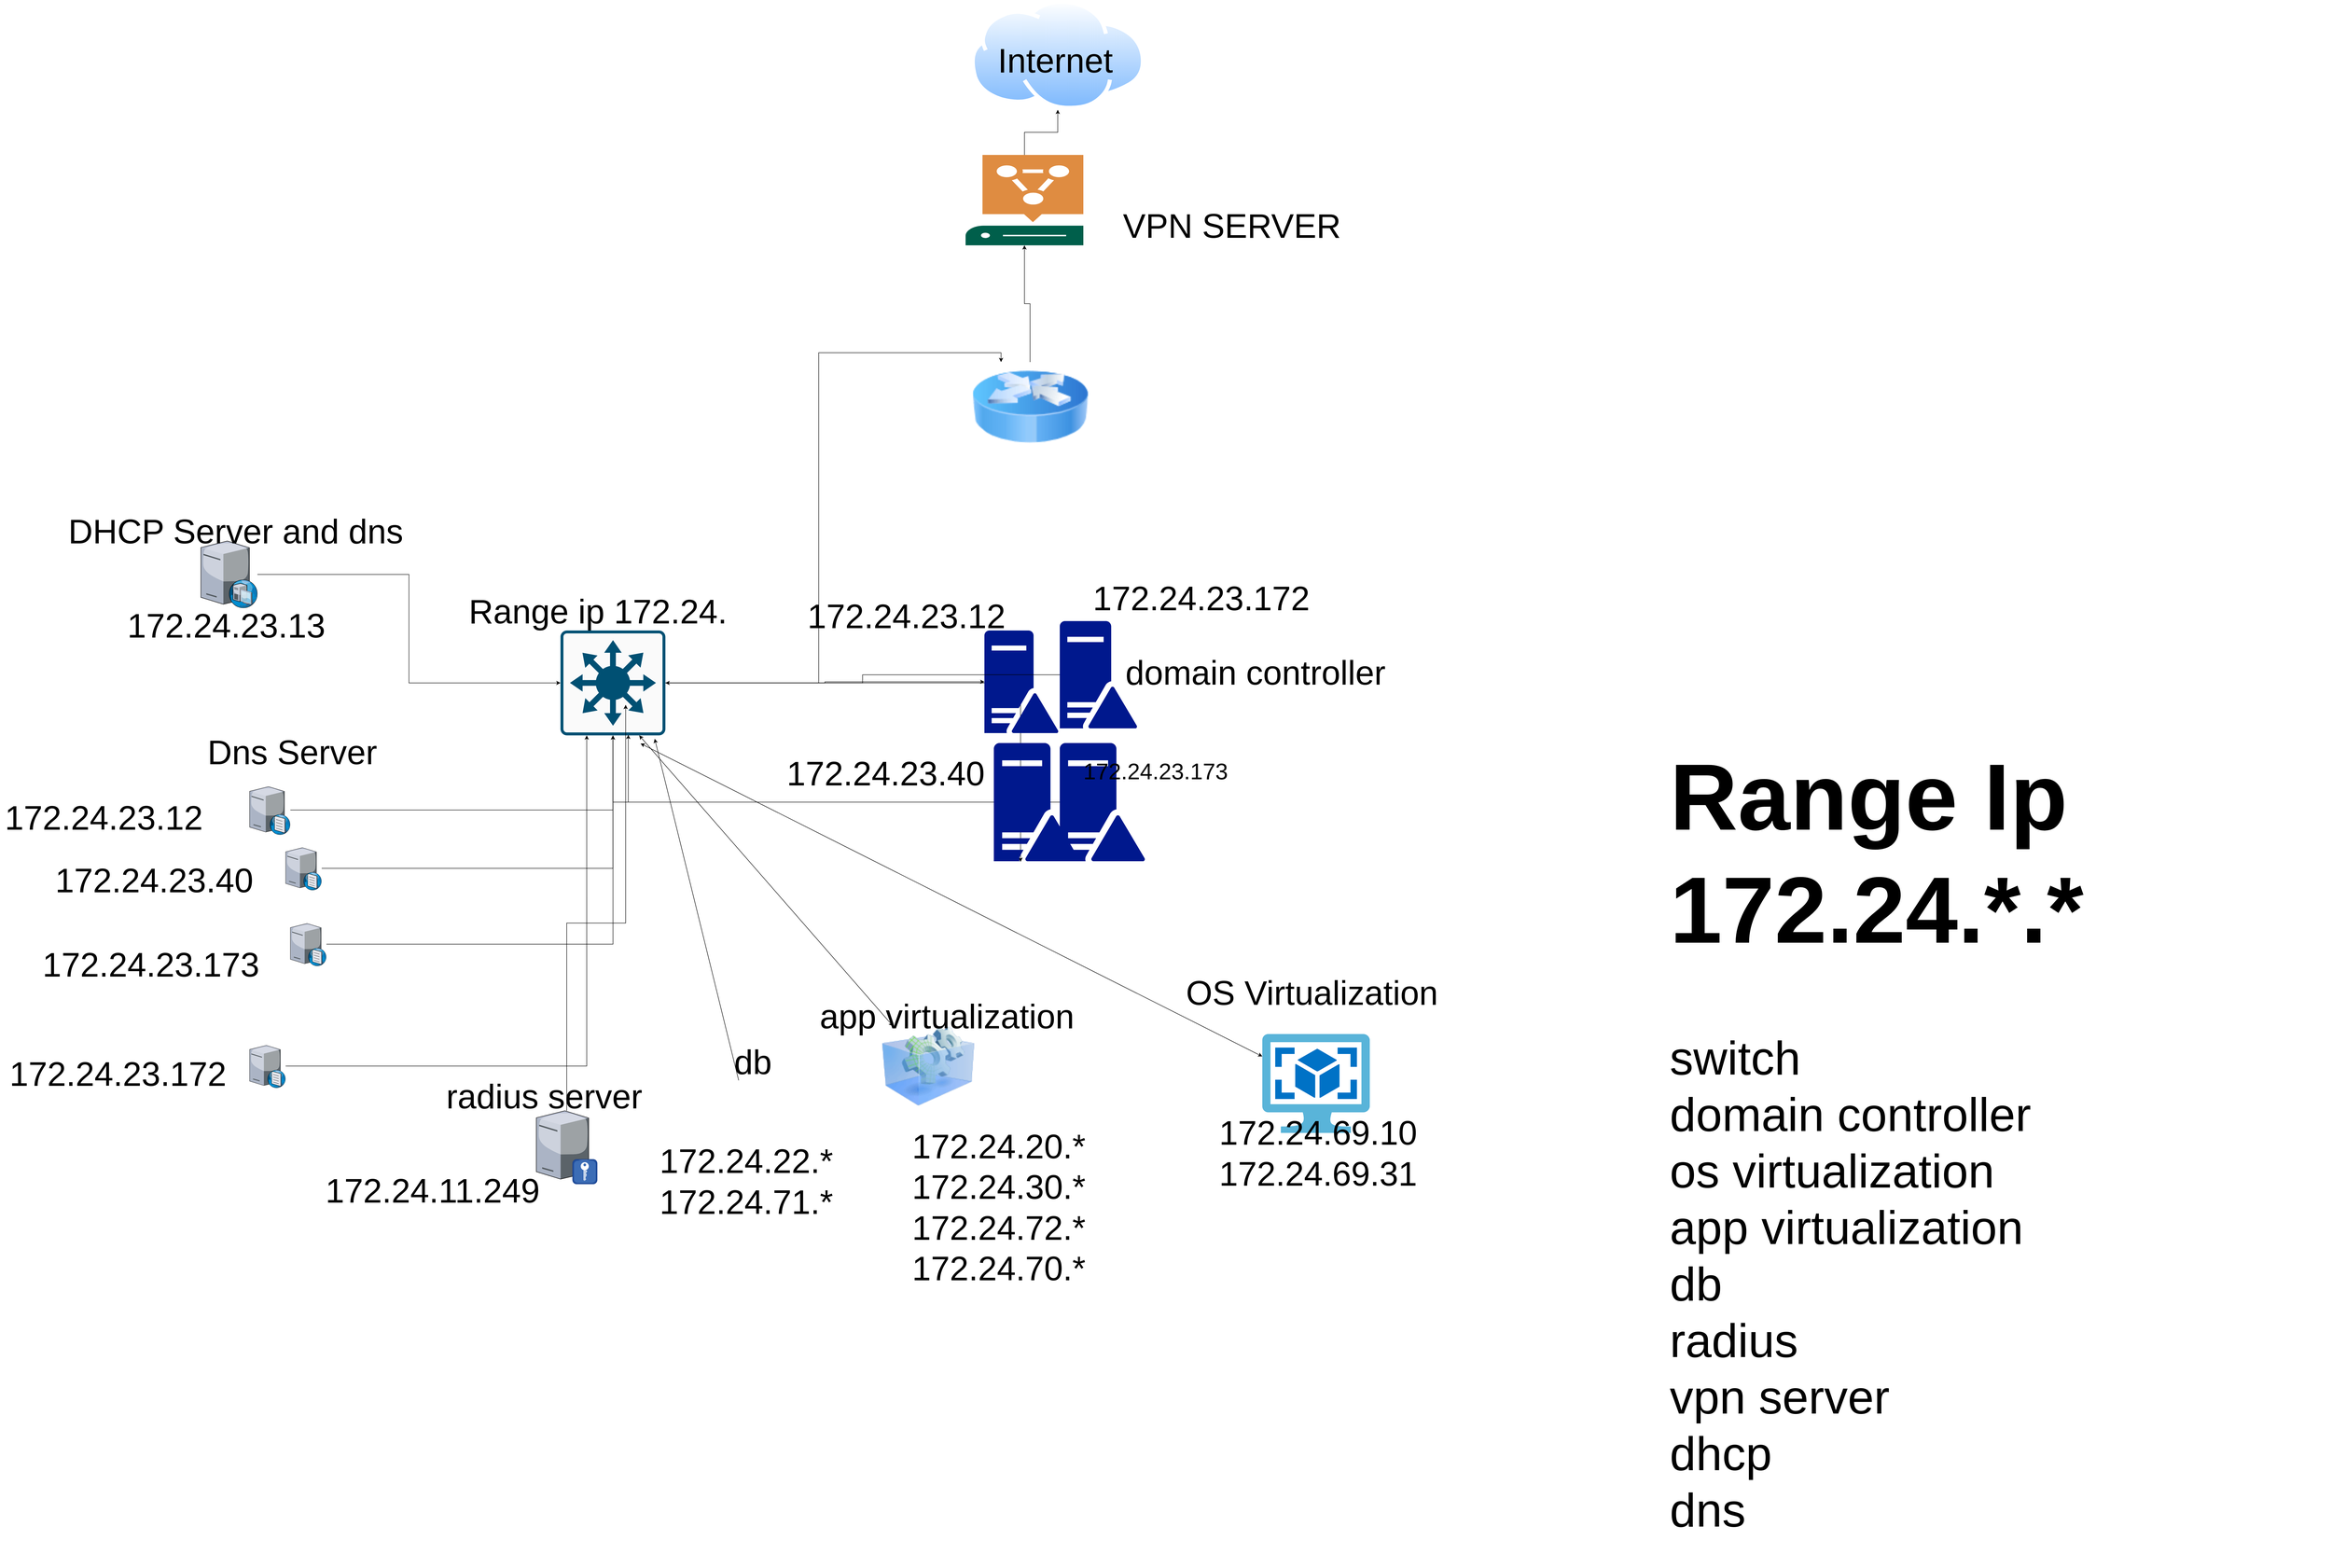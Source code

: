 <mxfile version="15.2.9" type="github">
  <diagram id="l8hXMBHkgcEJcSW0mbfh" name="Page-1">
    <mxGraphModel dx="5509" dy="1298" grid="1" gridSize="10" guides="1" tooltips="1" connect="1" arrows="1" fold="1" page="1" pageScale="1" pageWidth="1169" pageHeight="827" math="0" shadow="0">
      <root>
        <mxCell id="0" />
        <mxCell id="1" parent="0" />
        <mxCell id="v-oxT2buTYklCNRCgCxq-1" value="" style="aspect=fixed;perimeter=ellipsePerimeter;html=1;align=center;shadow=0;dashed=0;spacingTop=3;image;image=img/lib/active_directory/internet_cloud.svg;" vertex="1" parent="1">
          <mxGeometry x="1680.72" y="1421" width="370" height="233.1" as="geometry" />
        </mxCell>
        <mxCell id="v-oxT2buTYklCNRCgCxq-2" value="&lt;font style=&quot;font-size: 72px&quot;&gt;Internet&lt;/font&gt;" style="text;html=1;align=center;verticalAlign=middle;resizable=0;points=[];autosize=1;strokeColor=none;fillColor=none;" vertex="1" parent="1">
          <mxGeometry x="1730" y="1530" width="260" height="40" as="geometry" />
        </mxCell>
        <mxCell id="v-oxT2buTYklCNRCgCxq-72" style="edgeStyle=orthogonalEdgeStyle;rounded=0;orthogonalLoop=1;jettySize=auto;html=1;entryX=0.5;entryY=1;entryDx=0;entryDy=0;" edge="1" parent="1" source="v-oxT2buTYklCNRCgCxq-3" target="v-oxT2buTYklCNRCgCxq-1">
          <mxGeometry relative="1" as="geometry" />
        </mxCell>
        <mxCell id="v-oxT2buTYklCNRCgCxq-3" value="" style="sketch=0;pointerEvents=1;shadow=0;dashed=0;html=1;strokeColor=none;fillColor=#005F4B;labelPosition=center;verticalLabelPosition=bottom;verticalAlign=top;align=center;outlineConnect=0;shape=mxgraph.veeam2.vpn_server;" vertex="1" parent="1">
          <mxGeometry x="1670" y="1750" width="250" height="192" as="geometry" />
        </mxCell>
        <mxCell id="v-oxT2buTYklCNRCgCxq-4" value="&lt;font style=&quot;font-size: 72px&quot;&gt;VPN SERVER&lt;/font&gt;" style="text;html=1;align=center;verticalAlign=middle;resizable=0;points=[];autosize=1;strokeColor=none;fillColor=none;" vertex="1" parent="1">
          <mxGeometry x="1995" y="1881" width="480" height="40" as="geometry" />
        </mxCell>
        <mxCell id="v-oxT2buTYklCNRCgCxq-15" style="edgeStyle=orthogonalEdgeStyle;rounded=0;orthogonalLoop=1;jettySize=auto;html=1;" edge="1" parent="1" source="v-oxT2buTYklCNRCgCxq-5" target="v-oxT2buTYklCNRCgCxq-9">
          <mxGeometry relative="1" as="geometry" />
        </mxCell>
        <mxCell id="v-oxT2buTYklCNRCgCxq-16" style="edgeStyle=orthogonalEdgeStyle;rounded=0;orthogonalLoop=1;jettySize=auto;html=1;entryX=0.314;entryY=1.005;entryDx=0;entryDy=0;entryPerimeter=0;" edge="1" parent="1" source="v-oxT2buTYklCNRCgCxq-5" target="v-oxT2buTYklCNRCgCxq-12">
          <mxGeometry relative="1" as="geometry" />
        </mxCell>
        <mxCell id="v-oxT2buTYklCNRCgCxq-73" style="edgeStyle=orthogonalEdgeStyle;rounded=0;orthogonalLoop=1;jettySize=auto;html=1;entryX=0.25;entryY=0;entryDx=0;entryDy=0;" edge="1" parent="1" source="v-oxT2buTYklCNRCgCxq-5" target="v-oxT2buTYklCNRCgCxq-54">
          <mxGeometry relative="1" as="geometry" />
        </mxCell>
        <mxCell id="v-oxT2buTYklCNRCgCxq-5" value="" style="sketch=0;points=[[0.015,0.015,0],[0.985,0.015,0],[0.985,0.985,0],[0.015,0.985,0],[0.25,0,0],[0.5,0,0],[0.75,0,0],[1,0.25,0],[1,0.5,0],[1,0.75,0],[0.75,1,0],[0.5,1,0],[0.25,1,0],[0,0.75,0],[0,0.5,0],[0,0.25,0]];verticalLabelPosition=bottom;html=1;verticalAlign=top;aspect=fixed;align=center;pointerEvents=1;shape=mxgraph.cisco19.rect;prIcon=l3_switch;fillColor=#FAFAFA;strokeColor=#005073;" vertex="1" parent="1">
          <mxGeometry x="810" y="2760" width="222.7" height="222.7" as="geometry" />
        </mxCell>
        <mxCell id="v-oxT2buTYklCNRCgCxq-62" style="edgeStyle=orthogonalEdgeStyle;rounded=0;orthogonalLoop=1;jettySize=auto;html=1;entryX=0;entryY=0.5;entryDx=0;entryDy=0;entryPerimeter=0;" edge="1" parent="1" source="v-oxT2buTYklCNRCgCxq-6" target="v-oxT2buTYklCNRCgCxq-5">
          <mxGeometry relative="1" as="geometry" />
        </mxCell>
        <mxCell id="v-oxT2buTYklCNRCgCxq-6" value="" style="verticalLabelPosition=bottom;sketch=0;aspect=fixed;html=1;verticalAlign=top;strokeColor=none;align=center;outlineConnect=0;shape=mxgraph.citrix.dhcp_server;" vertex="1" parent="1">
          <mxGeometry x="46.5" y="2570" width="120" height="142.1" as="geometry" />
        </mxCell>
        <mxCell id="v-oxT2buTYklCNRCgCxq-8" value="&lt;font style=&quot;font-size: 72px&quot;&gt;DHCP Server and dns&lt;/font&gt;" style="text;html=1;align=center;verticalAlign=middle;resizable=0;points=[];autosize=1;strokeColor=none;fillColor=none;" vertex="1" parent="1">
          <mxGeometry x="-245" y="2530" width="730" height="40" as="geometry" />
        </mxCell>
        <mxCell id="v-oxT2buTYklCNRCgCxq-9" value="" style="sketch=0;aspect=fixed;pointerEvents=1;shadow=0;dashed=0;html=1;strokeColor=none;labelPosition=center;verticalLabelPosition=bottom;verticalAlign=top;align=center;fillColor=#00188D;shape=mxgraph.mscae.enterprise.domain_controller" vertex="1" parent="1">
          <mxGeometry x="1710" y="2760" width="156.88" height="217.89" as="geometry" />
        </mxCell>
        <mxCell id="v-oxT2buTYklCNRCgCxq-78" style="edgeStyle=orthogonalEdgeStyle;rounded=0;orthogonalLoop=1;jettySize=auto;html=1;entryX=0.646;entryY=0.994;entryDx=0;entryDy=0;entryPerimeter=0;" edge="1" parent="1" source="v-oxT2buTYklCNRCgCxq-10" target="v-oxT2buTYklCNRCgCxq-5">
          <mxGeometry relative="1" as="geometry" />
        </mxCell>
        <mxCell id="v-oxT2buTYklCNRCgCxq-10" value="" style="sketch=0;aspect=fixed;pointerEvents=1;shadow=0;dashed=0;html=1;strokeColor=none;labelPosition=center;verticalLabelPosition=bottom;verticalAlign=top;align=center;fillColor=#00188D;shape=mxgraph.mscae.enterprise.domain_controller" vertex="1" parent="1">
          <mxGeometry x="1870" y="2999" width="180.72" height="251" as="geometry" />
        </mxCell>
        <mxCell id="v-oxT2buTYklCNRCgCxq-79" style="edgeStyle=orthogonalEdgeStyle;rounded=0;orthogonalLoop=1;jettySize=auto;html=1;" edge="1" parent="1" source="v-oxT2buTYklCNRCgCxq-11" target="v-oxT2buTYklCNRCgCxq-5">
          <mxGeometry relative="1" as="geometry" />
        </mxCell>
        <mxCell id="v-oxT2buTYklCNRCgCxq-11" value="" style="sketch=0;aspect=fixed;pointerEvents=1;shadow=0;dashed=0;html=1;strokeColor=none;labelPosition=center;verticalLabelPosition=bottom;verticalAlign=top;align=center;fillColor=#00188D;shape=mxgraph.mscae.enterprise.domain_controller" vertex="1" parent="1">
          <mxGeometry x="1870" y="2740" width="164.08" height="227.89" as="geometry" />
        </mxCell>
        <mxCell id="v-oxT2buTYklCNRCgCxq-77" style="edgeStyle=orthogonalEdgeStyle;rounded=0;orthogonalLoop=1;jettySize=auto;html=1;" edge="1" parent="1" source="v-oxT2buTYklCNRCgCxq-12" target="v-oxT2buTYklCNRCgCxq-5">
          <mxGeometry relative="1" as="geometry" />
        </mxCell>
        <mxCell id="v-oxT2buTYklCNRCgCxq-12" value="" style="sketch=0;aspect=fixed;pointerEvents=1;shadow=0;dashed=0;html=1;strokeColor=none;labelPosition=center;verticalLabelPosition=bottom;verticalAlign=top;align=center;fillColor=#00188D;shape=mxgraph.mscae.enterprise.domain_controller" vertex="1" parent="1">
          <mxGeometry x="1730" y="2999" width="180.72" height="251" as="geometry" />
        </mxCell>
        <mxCell id="v-oxT2buTYklCNRCgCxq-14" value="&lt;font style=&quot;font-size: 72px&quot;&gt;172.24.23.13&lt;/font&gt;" style="text;html=1;align=center;verticalAlign=middle;resizable=0;points=[];autosize=1;strokeColor=none;fillColor=none;" vertex="1" parent="1">
          <mxGeometry x="-120" y="2730" width="440" height="40" as="geometry" />
        </mxCell>
        <mxCell id="v-oxT2buTYklCNRCgCxq-21" value="&lt;font style=&quot;font-size: 72px&quot;&gt;172.24.23.172&lt;/font&gt;" style="text;html=1;align=center;verticalAlign=middle;resizable=0;points=[];autosize=1;strokeColor=none;fillColor=none;" vertex="1" parent="1">
          <mxGeometry x="1930" y="2672.1" width="480" height="40" as="geometry" />
        </mxCell>
        <mxCell id="v-oxT2buTYklCNRCgCxq-22" value="&lt;font style=&quot;font-size: 48px&quot;&gt;172.24.23.173&lt;/font&gt;" style="text;html=1;align=center;verticalAlign=middle;resizable=0;points=[];autosize=1;strokeColor=none;fillColor=none;" vertex="1" parent="1">
          <mxGeometry x="1913" y="3044" width="320" height="30" as="geometry" />
        </mxCell>
        <mxCell id="v-oxT2buTYklCNRCgCxq-24" value="&lt;font style=&quot;font-size: 72px&quot;&gt;172.24.23.12&lt;/font&gt;" style="text;html=1;align=center;verticalAlign=middle;resizable=0;points=[];autosize=1;strokeColor=none;fillColor=none;" vertex="1" parent="1">
          <mxGeometry x="1323.7" y="2710" width="440" height="40" as="geometry" />
        </mxCell>
        <mxCell id="v-oxT2buTYklCNRCgCxq-25" value="&lt;font style=&quot;font-size: 72px&quot;&gt;domain controller&lt;/font&gt;" style="text;html=1;align=center;verticalAlign=middle;resizable=0;points=[];autosize=1;strokeColor=none;fillColor=none;" vertex="1" parent="1">
          <mxGeometry x="2000" y="2830" width="570" height="40" as="geometry" />
        </mxCell>
        <mxCell id="v-oxT2buTYklCNRCgCxq-39" style="edgeStyle=orthogonalEdgeStyle;rounded=0;orthogonalLoop=1;jettySize=auto;html=1;" edge="1" parent="1" source="v-oxT2buTYklCNRCgCxq-26" target="v-oxT2buTYklCNRCgCxq-5">
          <mxGeometry relative="1" as="geometry" />
        </mxCell>
        <mxCell id="v-oxT2buTYklCNRCgCxq-26" value="" style="verticalLabelPosition=bottom;sketch=0;aspect=fixed;html=1;verticalAlign=top;strokeColor=none;align=center;outlineConnect=0;shape=mxgraph.citrix.dns_server;" vertex="1" parent="1">
          <mxGeometry x="226.5" y="3218.89" width="76.5" height="92.5" as="geometry" />
        </mxCell>
        <mxCell id="v-oxT2buTYklCNRCgCxq-40" style="edgeStyle=orthogonalEdgeStyle;rounded=0;orthogonalLoop=1;jettySize=auto;html=1;" edge="1" parent="1" source="v-oxT2buTYklCNRCgCxq-27" target="v-oxT2buTYklCNRCgCxq-5">
          <mxGeometry relative="1" as="geometry" />
        </mxCell>
        <mxCell id="v-oxT2buTYklCNRCgCxq-27" value="" style="verticalLabelPosition=bottom;sketch=0;aspect=fixed;html=1;verticalAlign=top;strokeColor=none;align=center;outlineConnect=0;shape=mxgraph.citrix.dns_server;" vertex="1" parent="1">
          <mxGeometry x="150" y="3089" width="86.5" height="104.59" as="geometry" />
        </mxCell>
        <mxCell id="v-oxT2buTYklCNRCgCxq-38" style="edgeStyle=orthogonalEdgeStyle;rounded=0;orthogonalLoop=1;jettySize=auto;html=1;entryX=0.5;entryY=1;entryDx=0;entryDy=0;entryPerimeter=0;" edge="1" parent="1" source="v-oxT2buTYklCNRCgCxq-28" target="v-oxT2buTYklCNRCgCxq-5">
          <mxGeometry relative="1" as="geometry" />
        </mxCell>
        <mxCell id="v-oxT2buTYklCNRCgCxq-28" value="" style="verticalLabelPosition=bottom;sketch=0;aspect=fixed;html=1;verticalAlign=top;strokeColor=none;align=center;outlineConnect=0;shape=mxgraph.citrix.dns_server;" vertex="1" parent="1">
          <mxGeometry x="236.5" y="3379.89" width="76.5" height="92.5" as="geometry" />
        </mxCell>
        <mxCell id="v-oxT2buTYklCNRCgCxq-37" style="edgeStyle=orthogonalEdgeStyle;rounded=0;orthogonalLoop=1;jettySize=auto;html=1;entryX=0.25;entryY=1;entryDx=0;entryDy=0;entryPerimeter=0;" edge="1" parent="1" source="v-oxT2buTYklCNRCgCxq-30" target="v-oxT2buTYklCNRCgCxq-5">
          <mxGeometry relative="1" as="geometry" />
        </mxCell>
        <mxCell id="v-oxT2buTYklCNRCgCxq-30" value="" style="verticalLabelPosition=bottom;sketch=0;aspect=fixed;html=1;verticalAlign=top;strokeColor=none;align=center;outlineConnect=0;shape=mxgraph.citrix.dns_server;" vertex="1" parent="1">
          <mxGeometry x="150" y="3638.75" width="76.5" height="92.5" as="geometry" />
        </mxCell>
        <mxCell id="v-oxT2buTYklCNRCgCxq-32" value="&lt;font style=&quot;font-size: 72px&quot;&gt;172.24.23.172&lt;/font&gt;" style="text;html=1;align=center;verticalAlign=middle;resizable=0;points=[];autosize=1;strokeColor=none;fillColor=none;" vertex="1" parent="1">
          <mxGeometry x="-370" y="3682.0" width="480" height="40" as="geometry" />
        </mxCell>
        <mxCell id="v-oxT2buTYklCNRCgCxq-33" value="&lt;font style=&quot;font-size: 72px&quot;&gt;172.24.23.173&lt;/font&gt;" style="text;html=1;align=center;verticalAlign=middle;resizable=0;points=[];autosize=1;strokeColor=none;fillColor=none;" vertex="1" parent="1">
          <mxGeometry x="-300" y="3449.89" width="480" height="40" as="geometry" />
        </mxCell>
        <mxCell id="v-oxT2buTYklCNRCgCxq-34" value="&lt;font style=&quot;font-size: 72px&quot;&gt;172.24.23.40&lt;/font&gt;" style="text;html=1;align=center;verticalAlign=middle;resizable=0;points=[];autosize=1;strokeColor=none;fillColor=none;" vertex="1" parent="1">
          <mxGeometry x="-273.5" y="3271.39" width="440" height="40" as="geometry" />
        </mxCell>
        <mxCell id="v-oxT2buTYklCNRCgCxq-35" value="&lt;font style=&quot;font-size: 72px&quot;&gt;172.24.23.12&lt;/font&gt;" style="text;html=1;align=center;verticalAlign=middle;resizable=0;points=[];autosize=1;strokeColor=none;fillColor=none;" vertex="1" parent="1">
          <mxGeometry x="-380" y="3137.89" width="440" height="40" as="geometry" />
        </mxCell>
        <mxCell id="v-oxT2buTYklCNRCgCxq-42" value="&lt;font style=&quot;font-size: 72px&quot;&gt;&lt;font&gt;Dns &lt;/font&gt;&lt;font&gt;Server&lt;/font&gt;&lt;/font&gt;" style="text;html=1;align=center;verticalAlign=middle;resizable=0;points=[];autosize=1;strokeColor=none;fillColor=none;" vertex="1" parent="1">
          <mxGeometry x="50" y="2999" width="380" height="40" as="geometry" />
        </mxCell>
        <mxCell id="v-oxT2buTYklCNRCgCxq-43" value="" style="sketch=0;aspect=fixed;html=1;points=[];align=center;image;fontSize=12;image=img/lib/mscae/OS_Images_Classic.svg;" vertex="1" parent="1">
          <mxGeometry x="2300" y="3617" width="228.26" height="210" as="geometry" />
        </mxCell>
        <mxCell id="v-oxT2buTYklCNRCgCxq-44" value="&lt;font&gt;&lt;font style=&quot;font-size: 72px&quot;&gt;172.24.69.10&lt;br&gt;172.24.69.31&lt;/font&gt;&lt;br&gt;&lt;/font&gt;" style="text;html=1;align=center;verticalAlign=middle;resizable=0;points=[];autosize=1;strokeColor=none;fillColor=none;" vertex="1" parent="1">
          <mxGeometry x="2198" y="3830.0" width="440" height="80" as="geometry" />
        </mxCell>
        <mxCell id="v-oxT2buTYklCNRCgCxq-45" value="&lt;font style=&quot;font-size: 72px&quot;&gt;OS Virtualization&lt;/font&gt;" style="text;html=1;align=center;verticalAlign=middle;resizable=0;points=[];autosize=1;strokeColor=none;fillColor=none;" vertex="1" parent="1">
          <mxGeometry x="2130" y="3510" width="550" height="40" as="geometry" />
        </mxCell>
        <mxCell id="v-oxT2buTYklCNRCgCxq-46" value="" style="shape=image;html=1;verticalAlign=top;verticalLabelPosition=bottom;labelBackgroundColor=#ffffff;imageAspect=0;aspect=fixed;image=https://cdn2.iconfinder.com/data/icons/whcompare-isometric-web-hosting-servers/50/database-cache-128.png" vertex="1" parent="1">
          <mxGeometry x="1140" y="3715.38" width="128" height="128" as="geometry" />
        </mxCell>
        <mxCell id="v-oxT2buTYklCNRCgCxq-47" value="&lt;font style=&quot;font-size: 72px&quot;&gt;172.24.22.*&lt;br&gt;172.24.71.*&lt;/font&gt;" style="text;html=1;align=center;verticalAlign=middle;resizable=0;points=[];autosize=1;strokeColor=none;fillColor=none;" vertex="1" parent="1">
          <mxGeometry x="1014" y="3890" width="380" height="80" as="geometry" />
        </mxCell>
        <mxCell id="v-oxT2buTYklCNRCgCxq-48" value="" style="image;html=1;image=img/lib/clip_art/computers/Virtual_Application_128x128.png" vertex="1" parent="1">
          <mxGeometry x="1470" y="3600" width="240" height="170" as="geometry" />
        </mxCell>
        <mxCell id="v-oxT2buTYklCNRCgCxq-49" value="&lt;font style=&quot;font-size: 72px&quot;&gt;db&lt;/font&gt;" style="text;html=1;align=center;verticalAlign=middle;resizable=0;points=[];autosize=1;strokeColor=none;fillColor=none;" vertex="1" parent="1">
          <mxGeometry x="1168" y="3656.63" width="100" height="40" as="geometry" />
        </mxCell>
        <mxCell id="v-oxT2buTYklCNRCgCxq-50" value="&lt;font&gt;&lt;font style=&quot;font-size: 72px&quot;&gt;172.24.20.*&lt;br&gt;172.24.30.*&lt;br&gt;172.24.72.*&lt;br&gt;172.24.70.*&lt;/font&gt;&lt;br&gt;&lt;/font&gt;" style="text;html=1;align=center;verticalAlign=middle;resizable=0;points=[];autosize=1;strokeColor=none;fillColor=none;" vertex="1" parent="1">
          <mxGeometry x="1550" y="3910" width="380" height="150" as="geometry" />
        </mxCell>
        <mxCell id="v-oxT2buTYklCNRCgCxq-64" style="edgeStyle=orthogonalEdgeStyle;rounded=0;orthogonalLoop=1;jettySize=auto;html=1;entryX=0.621;entryY=0.709;entryDx=0;entryDy=0;entryPerimeter=0;" edge="1" parent="1" source="v-oxT2buTYklCNRCgCxq-51" target="v-oxT2buTYklCNRCgCxq-5">
          <mxGeometry relative="1" as="geometry" />
        </mxCell>
        <mxCell id="v-oxT2buTYklCNRCgCxq-51" value="" style="verticalLabelPosition=bottom;sketch=0;aspect=fixed;html=1;verticalAlign=top;strokeColor=none;align=center;outlineConnect=0;shape=mxgraph.citrix.radius_server;" vertex="1" parent="1">
          <mxGeometry x="758.69" y="3780" width="129.01" height="155.5" as="geometry" />
        </mxCell>
        <mxCell id="v-oxT2buTYklCNRCgCxq-52" value="&lt;font style=&quot;font-size: 72px&quot;&gt;radius server&lt;/font&gt;" style="text;html=1;align=center;verticalAlign=middle;resizable=0;points=[];autosize=1;strokeColor=none;fillColor=none;" vertex="1" parent="1">
          <mxGeometry x="560" y="3730" width="430" height="40" as="geometry" />
        </mxCell>
        <mxCell id="v-oxT2buTYklCNRCgCxq-53" value="&lt;font style=&quot;font-size: 72px&quot;&gt;172.24.11.249&lt;/font&gt;" style="text;html=1;align=center;verticalAlign=middle;resizable=0;points=[];autosize=1;strokeColor=none;fillColor=none;" vertex="1" parent="1">
          <mxGeometry x="303.0" y="3930" width="470" height="40" as="geometry" />
        </mxCell>
        <mxCell id="v-oxT2buTYklCNRCgCxq-56" style="edgeStyle=orthogonalEdgeStyle;rounded=0;orthogonalLoop=1;jettySize=auto;html=1;" edge="1" parent="1" source="v-oxT2buTYklCNRCgCxq-54" target="v-oxT2buTYklCNRCgCxq-3">
          <mxGeometry relative="1" as="geometry" />
        </mxCell>
        <mxCell id="v-oxT2buTYklCNRCgCxq-54" value="" style="image;html=1;image=img/lib/clip_art/networking/Router_Icon_128x128.png" vertex="1" parent="1">
          <mxGeometry x="1683.7" y="2190" width="246.3" height="190" as="geometry" />
        </mxCell>
        <mxCell id="v-oxT2buTYklCNRCgCxq-67" value="" style="endArrow=classic;html=1;" edge="1" parent="1" source="v-oxT2buTYklCNRCgCxq-46">
          <mxGeometry width="50" height="50" relative="1" as="geometry">
            <mxPoint x="1520" y="3680" as="sourcePoint" />
            <mxPoint x="1010" y="2990" as="targetPoint" />
          </mxGeometry>
        </mxCell>
        <mxCell id="v-oxT2buTYklCNRCgCxq-68" value="" style="endArrow=classic;startArrow=classic;html=1;entryX=0.75;entryY=1;entryDx=0;entryDy=0;entryPerimeter=0;" edge="1" parent="1" source="v-oxT2buTYklCNRCgCxq-48" target="v-oxT2buTYklCNRCgCxq-5">
          <mxGeometry width="50" height="50" relative="1" as="geometry">
            <mxPoint x="1530" y="3440" as="sourcePoint" />
            <mxPoint x="1580" y="3390" as="targetPoint" />
          </mxGeometry>
        </mxCell>
        <mxCell id="v-oxT2buTYklCNRCgCxq-69" value="&lt;font style=&quot;font-size: 72px&quot;&gt;&lt;font&gt;app virtu&lt;/font&gt;&lt;font&gt;alization&lt;/font&gt;&lt;/font&gt;" style="text;html=1;align=center;verticalAlign=middle;resizable=0;points=[];autosize=1;strokeColor=none;fillColor=none;" vertex="1" parent="1">
          <mxGeometry x="1350" y="3560" width="560" height="40" as="geometry" />
        </mxCell>
        <mxCell id="v-oxT2buTYklCNRCgCxq-70" value="" style="endArrow=classic;startArrow=classic;html=1;" edge="1" parent="1" source="v-oxT2buTYklCNRCgCxq-43">
          <mxGeometry width="50" height="50" relative="1" as="geometry">
            <mxPoint x="1670" y="3350" as="sourcePoint" />
            <mxPoint x="980" y="3000" as="targetPoint" />
          </mxGeometry>
        </mxCell>
        <mxCell id="v-oxT2buTYklCNRCgCxq-23" value="&lt;font style=&quot;font-size: 72px&quot;&gt;172.24.23.40&lt;/font&gt;" style="text;html=1;align=center;verticalAlign=middle;resizable=0;points=[];autosize=1;strokeColor=none;fillColor=none;" vertex="1" parent="1">
          <mxGeometry x="1280" y="3044" width="440" height="40" as="geometry" />
        </mxCell>
        <mxCell id="v-oxT2buTYklCNRCgCxq-74" value="&lt;font style=&quot;font-size: 72px&quot;&gt;Range ip 172.24.&lt;/font&gt;" style="text;html=1;align=center;verticalAlign=middle;resizable=0;points=[];autosize=1;strokeColor=none;fillColor=none;" vertex="1" parent="1">
          <mxGeometry x="609" y="2700" width="560" height="40" as="geometry" />
        </mxCell>
        <mxCell id="v-oxT2buTYklCNRCgCxq-75" value="&lt;font&gt;&lt;font style=&quot;font-size: 72px&quot;&gt;&lt;br&gt;&lt;/font&gt;&lt;br&gt;&lt;/font&gt;" style="text;html=1;align=center;verticalAlign=middle;resizable=0;points=[];autosize=1;strokeColor=none;fillColor=none;" vertex="1" parent="1">
          <mxGeometry x="2261" y="4036" width="20" height="50" as="geometry" />
        </mxCell>
        <mxCell id="v-oxT2buTYklCNRCgCxq-85" value="&lt;h1&gt;Range Ip 172.24.*.*&lt;/h1&gt;&lt;div&gt;switch&lt;/div&gt;&lt;div&gt;domain controller&amp;nbsp;&lt;/div&gt;&lt;div&gt;os virtualization&amp;nbsp;&lt;/div&gt;&lt;div&gt;app virtualization&amp;nbsp;&lt;/div&gt;&lt;div&gt;db&amp;nbsp;&lt;/div&gt;&lt;div&gt;radius&amp;nbsp;&lt;/div&gt;&lt;div&gt;vpn server&lt;/div&gt;&lt;div&gt;dhcp&lt;/div&gt;&lt;div&gt;dns&lt;/div&gt;" style="text;html=1;strokeColor=none;fillColor=default;spacing=5;spacingTop=-20;whiteSpace=wrap;overflow=hidden;rounded=0;fontSize=100;" vertex="1" parent="1">
          <mxGeometry x="3160" y="2870" width="1410" height="1880" as="geometry" />
        </mxCell>
      </root>
    </mxGraphModel>
  </diagram>
</mxfile>

